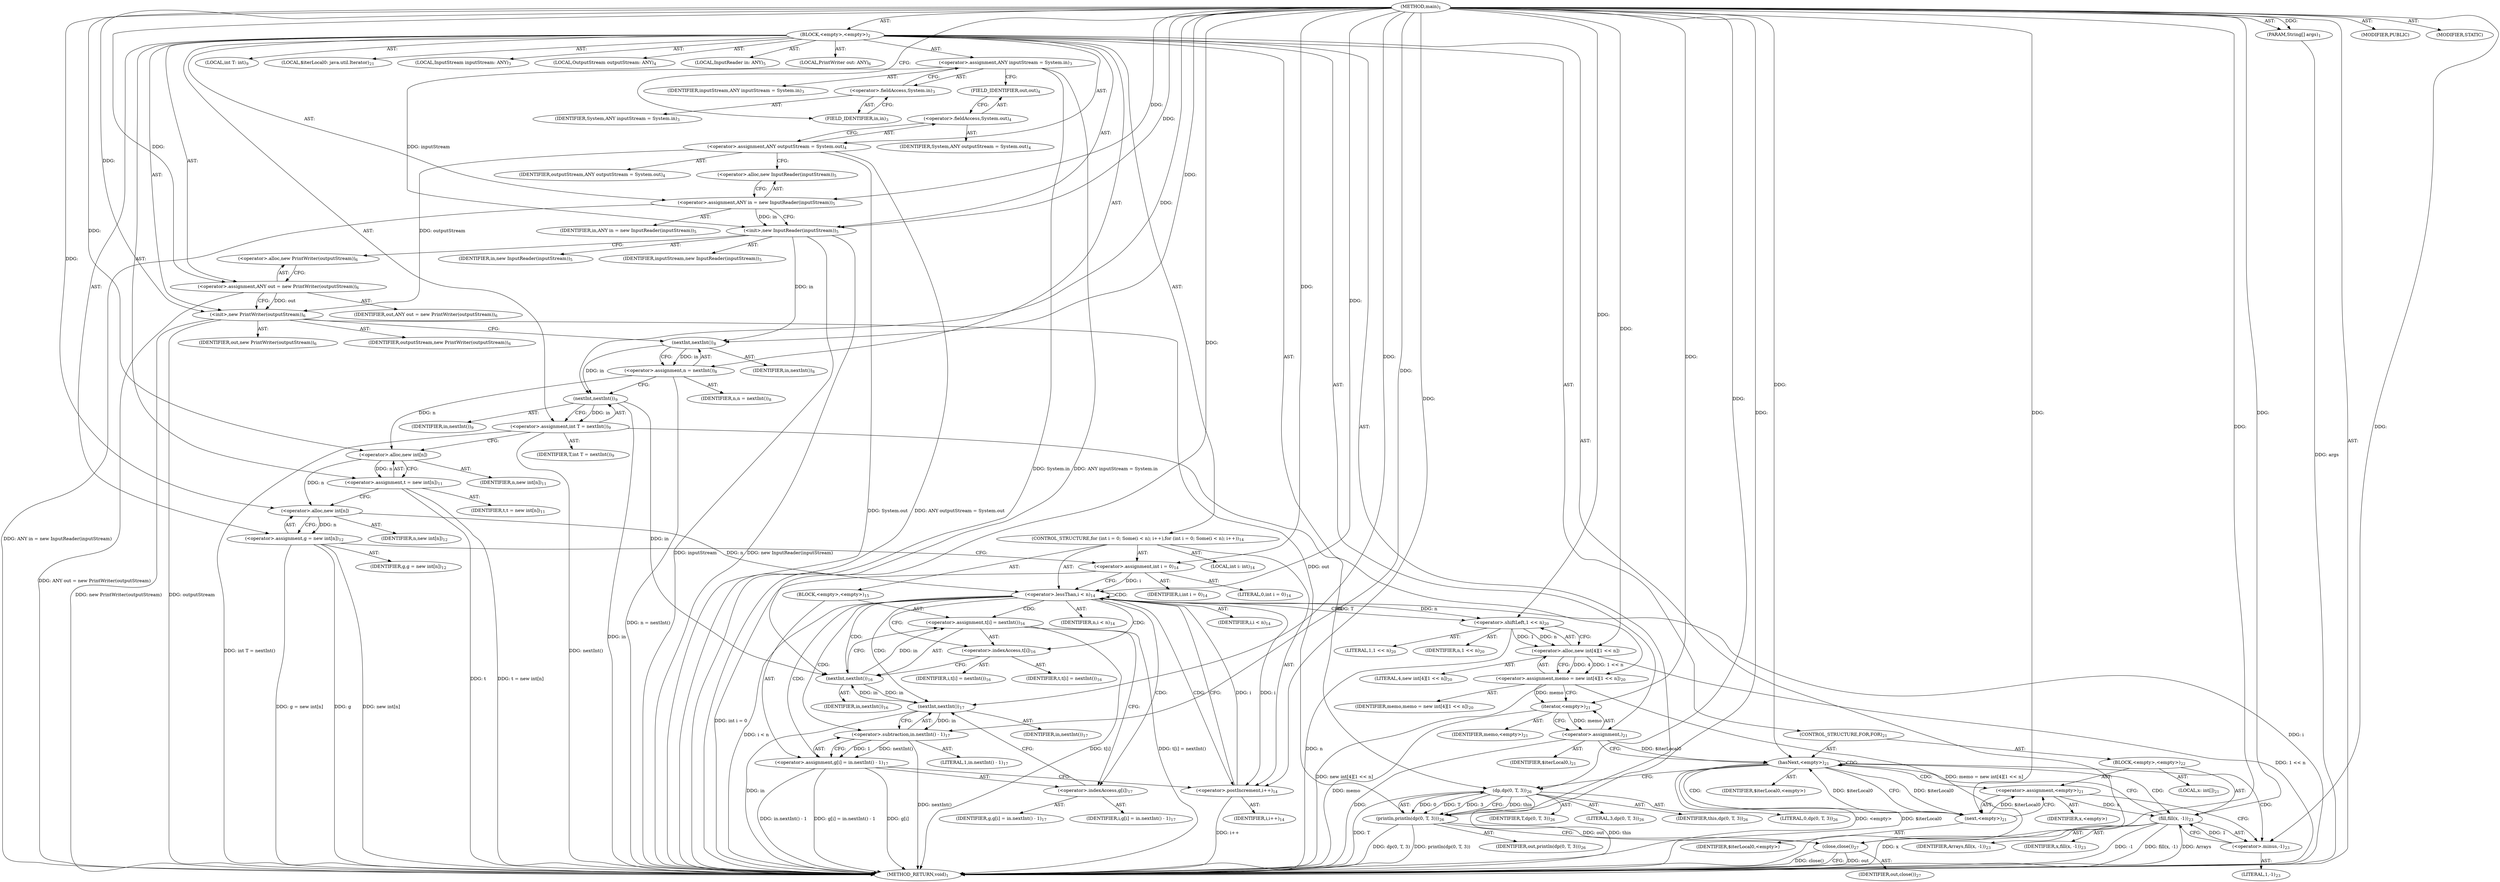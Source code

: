 digraph "main" {  
"21" [label = <(METHOD,main)<SUB>1</SUB>> ]
"22" [label = <(PARAM,String[] args)<SUB>1</SUB>> ]
"23" [label = <(BLOCK,&lt;empty&gt;,&lt;empty&gt;)<SUB>2</SUB>> ]
"24" [label = <(LOCAL,InputStream inputStream: ANY)<SUB>3</SUB>> ]
"25" [label = <(&lt;operator&gt;.assignment,ANY inputStream = System.in)<SUB>3</SUB>> ]
"26" [label = <(IDENTIFIER,inputStream,ANY inputStream = System.in)<SUB>3</SUB>> ]
"27" [label = <(&lt;operator&gt;.fieldAccess,System.in)<SUB>3</SUB>> ]
"28" [label = <(IDENTIFIER,System,ANY inputStream = System.in)<SUB>3</SUB>> ]
"29" [label = <(FIELD_IDENTIFIER,in,in)<SUB>3</SUB>> ]
"30" [label = <(LOCAL,OutputStream outputStream: ANY)<SUB>4</SUB>> ]
"31" [label = <(&lt;operator&gt;.assignment,ANY outputStream = System.out)<SUB>4</SUB>> ]
"32" [label = <(IDENTIFIER,outputStream,ANY outputStream = System.out)<SUB>4</SUB>> ]
"33" [label = <(&lt;operator&gt;.fieldAccess,System.out)<SUB>4</SUB>> ]
"34" [label = <(IDENTIFIER,System,ANY outputStream = System.out)<SUB>4</SUB>> ]
"35" [label = <(FIELD_IDENTIFIER,out,out)<SUB>4</SUB>> ]
"4" [label = <(LOCAL,InputReader in: ANY)<SUB>5</SUB>> ]
"36" [label = <(&lt;operator&gt;.assignment,ANY in = new InputReader(inputStream))<SUB>5</SUB>> ]
"37" [label = <(IDENTIFIER,in,ANY in = new InputReader(inputStream))<SUB>5</SUB>> ]
"38" [label = <(&lt;operator&gt;.alloc,new InputReader(inputStream))<SUB>5</SUB>> ]
"39" [label = <(&lt;init&gt;,new InputReader(inputStream))<SUB>5</SUB>> ]
"3" [label = <(IDENTIFIER,in,new InputReader(inputStream))<SUB>5</SUB>> ]
"40" [label = <(IDENTIFIER,inputStream,new InputReader(inputStream))<SUB>5</SUB>> ]
"6" [label = <(LOCAL,PrintWriter out: ANY)<SUB>6</SUB>> ]
"41" [label = <(&lt;operator&gt;.assignment,ANY out = new PrintWriter(outputStream))<SUB>6</SUB>> ]
"42" [label = <(IDENTIFIER,out,ANY out = new PrintWriter(outputStream))<SUB>6</SUB>> ]
"43" [label = <(&lt;operator&gt;.alloc,new PrintWriter(outputStream))<SUB>6</SUB>> ]
"44" [label = <(&lt;init&gt;,new PrintWriter(outputStream))<SUB>6</SUB>> ]
"5" [label = <(IDENTIFIER,out,new PrintWriter(outputStream))<SUB>6</SUB>> ]
"45" [label = <(IDENTIFIER,outputStream,new PrintWriter(outputStream))<SUB>6</SUB>> ]
"46" [label = <(&lt;operator&gt;.assignment,n = nextInt())<SUB>8</SUB>> ]
"47" [label = <(IDENTIFIER,n,n = nextInt())<SUB>8</SUB>> ]
"48" [label = <(nextInt,nextInt())<SUB>8</SUB>> ]
"49" [label = <(IDENTIFIER,in,nextInt())<SUB>8</SUB>> ]
"50" [label = <(LOCAL,int T: int)<SUB>9</SUB>> ]
"51" [label = <(&lt;operator&gt;.assignment,int T = nextInt())<SUB>9</SUB>> ]
"52" [label = <(IDENTIFIER,T,int T = nextInt())<SUB>9</SUB>> ]
"53" [label = <(nextInt,nextInt())<SUB>9</SUB>> ]
"54" [label = <(IDENTIFIER,in,nextInt())<SUB>9</SUB>> ]
"55" [label = <(&lt;operator&gt;.assignment,t = new int[n])<SUB>11</SUB>> ]
"56" [label = <(IDENTIFIER,t,t = new int[n])<SUB>11</SUB>> ]
"57" [label = <(&lt;operator&gt;.alloc,new int[n])> ]
"58" [label = <(IDENTIFIER,n,new int[n])<SUB>11</SUB>> ]
"59" [label = <(&lt;operator&gt;.assignment,g = new int[n])<SUB>12</SUB>> ]
"60" [label = <(IDENTIFIER,g,g = new int[n])<SUB>12</SUB>> ]
"61" [label = <(&lt;operator&gt;.alloc,new int[n])> ]
"62" [label = <(IDENTIFIER,n,new int[n])<SUB>12</SUB>> ]
"63" [label = <(CONTROL_STRUCTURE,for (int i = 0; Some(i &lt; n); i++),for (int i = 0; Some(i &lt; n); i++))<SUB>14</SUB>> ]
"64" [label = <(LOCAL,int i: int)<SUB>14</SUB>> ]
"65" [label = <(&lt;operator&gt;.assignment,int i = 0)<SUB>14</SUB>> ]
"66" [label = <(IDENTIFIER,i,int i = 0)<SUB>14</SUB>> ]
"67" [label = <(LITERAL,0,int i = 0)<SUB>14</SUB>> ]
"68" [label = <(&lt;operator&gt;.lessThan,i &lt; n)<SUB>14</SUB>> ]
"69" [label = <(IDENTIFIER,i,i &lt; n)<SUB>14</SUB>> ]
"70" [label = <(IDENTIFIER,n,i &lt; n)<SUB>14</SUB>> ]
"71" [label = <(&lt;operator&gt;.postIncrement,i++)<SUB>14</SUB>> ]
"72" [label = <(IDENTIFIER,i,i++)<SUB>14</SUB>> ]
"73" [label = <(BLOCK,&lt;empty&gt;,&lt;empty&gt;)<SUB>15</SUB>> ]
"74" [label = <(&lt;operator&gt;.assignment,t[i] = nextInt())<SUB>16</SUB>> ]
"75" [label = <(&lt;operator&gt;.indexAccess,t[i])<SUB>16</SUB>> ]
"76" [label = <(IDENTIFIER,t,t[i] = nextInt())<SUB>16</SUB>> ]
"77" [label = <(IDENTIFIER,i,t[i] = nextInt())<SUB>16</SUB>> ]
"78" [label = <(nextInt,nextInt())<SUB>16</SUB>> ]
"79" [label = <(IDENTIFIER,in,nextInt())<SUB>16</SUB>> ]
"80" [label = <(&lt;operator&gt;.assignment,g[i] = in.nextInt() - 1)<SUB>17</SUB>> ]
"81" [label = <(&lt;operator&gt;.indexAccess,g[i])<SUB>17</SUB>> ]
"82" [label = <(IDENTIFIER,g,g[i] = in.nextInt() - 1)<SUB>17</SUB>> ]
"83" [label = <(IDENTIFIER,i,g[i] = in.nextInt() - 1)<SUB>17</SUB>> ]
"84" [label = <(&lt;operator&gt;.subtraction,in.nextInt() - 1)<SUB>17</SUB>> ]
"85" [label = <(nextInt,nextInt())<SUB>17</SUB>> ]
"86" [label = <(IDENTIFIER,in,nextInt())<SUB>17</SUB>> ]
"87" [label = <(LITERAL,1,in.nextInt() - 1)<SUB>17</SUB>> ]
"88" [label = <(&lt;operator&gt;.assignment,memo = new int[4][1 &lt;&lt; n])<SUB>20</SUB>> ]
"89" [label = <(IDENTIFIER,memo,memo = new int[4][1 &lt;&lt; n])<SUB>20</SUB>> ]
"90" [label = <(&lt;operator&gt;.alloc,new int[4][1 &lt;&lt; n])> ]
"91" [label = <(LITERAL,4,new int[4][1 &lt;&lt; n])<SUB>20</SUB>> ]
"92" [label = <(&lt;operator&gt;.shiftLeft,1 &lt;&lt; n)<SUB>20</SUB>> ]
"93" [label = <(LITERAL,1,1 &lt;&lt; n)<SUB>20</SUB>> ]
"94" [label = <(IDENTIFIER,n,1 &lt;&lt; n)<SUB>20</SUB>> ]
"95" [label = <(LOCAL,$iterLocal0: java.util.Iterator)<SUB>21</SUB>> ]
"96" [label = <(&lt;operator&gt;.assignment,)<SUB>21</SUB>> ]
"97" [label = <(IDENTIFIER,$iterLocal0,)<SUB>21</SUB>> ]
"98" [label = <(iterator,&lt;empty&gt;)<SUB>21</SUB>> ]
"99" [label = <(IDENTIFIER,memo,&lt;empty&gt;)<SUB>21</SUB>> ]
"100" [label = <(CONTROL_STRUCTURE,FOR,FOR)<SUB>21</SUB>> ]
"101" [label = <(hasNext,&lt;empty&gt;)<SUB>21</SUB>> ]
"102" [label = <(IDENTIFIER,$iterLocal0,&lt;empty&gt;)> ]
"103" [label = <(BLOCK,&lt;empty&gt;,&lt;empty&gt;)<SUB>22</SUB>> ]
"104" [label = <(LOCAL,x: int[])<SUB>21</SUB>> ]
"105" [label = <(&lt;operator&gt;.assignment,&lt;empty&gt;)<SUB>21</SUB>> ]
"106" [label = <(IDENTIFIER,x,&lt;empty&gt;)> ]
"107" [label = <(next,&lt;empty&gt;)<SUB>21</SUB>> ]
"108" [label = <(IDENTIFIER,$iterLocal0,&lt;empty&gt;)> ]
"109" [label = <(fill,fill(x, -1))<SUB>23</SUB>> ]
"110" [label = <(IDENTIFIER,Arrays,fill(x, -1))<SUB>23</SUB>> ]
"111" [label = <(IDENTIFIER,x,fill(x, -1))<SUB>23</SUB>> ]
"112" [label = <(&lt;operator&gt;.minus,-1)<SUB>23</SUB>> ]
"113" [label = <(LITERAL,1,-1)<SUB>23</SUB>> ]
"114" [label = <(println,println(dp(0, T, 3)))<SUB>26</SUB>> ]
"115" [label = <(IDENTIFIER,out,println(dp(0, T, 3)))<SUB>26</SUB>> ]
"116" [label = <(dp,dp(0, T, 3))<SUB>26</SUB>> ]
"117" [label = <(IDENTIFIER,this,dp(0, T, 3))<SUB>26</SUB>> ]
"118" [label = <(LITERAL,0,dp(0, T, 3))<SUB>26</SUB>> ]
"119" [label = <(IDENTIFIER,T,dp(0, T, 3))<SUB>26</SUB>> ]
"120" [label = <(LITERAL,3,dp(0, T, 3))<SUB>26</SUB>> ]
"121" [label = <(close,close())<SUB>27</SUB>> ]
"122" [label = <(IDENTIFIER,out,close())<SUB>27</SUB>> ]
"123" [label = <(MODIFIER,PUBLIC)> ]
"124" [label = <(MODIFIER,STATIC)> ]
"125" [label = <(METHOD_RETURN,void)<SUB>1</SUB>> ]
  "21" -> "22"  [ label = "AST: "] 
  "21" -> "23"  [ label = "AST: "] 
  "21" -> "123"  [ label = "AST: "] 
  "21" -> "124"  [ label = "AST: "] 
  "21" -> "125"  [ label = "AST: "] 
  "23" -> "24"  [ label = "AST: "] 
  "23" -> "25"  [ label = "AST: "] 
  "23" -> "30"  [ label = "AST: "] 
  "23" -> "31"  [ label = "AST: "] 
  "23" -> "4"  [ label = "AST: "] 
  "23" -> "36"  [ label = "AST: "] 
  "23" -> "39"  [ label = "AST: "] 
  "23" -> "6"  [ label = "AST: "] 
  "23" -> "41"  [ label = "AST: "] 
  "23" -> "44"  [ label = "AST: "] 
  "23" -> "46"  [ label = "AST: "] 
  "23" -> "50"  [ label = "AST: "] 
  "23" -> "51"  [ label = "AST: "] 
  "23" -> "55"  [ label = "AST: "] 
  "23" -> "59"  [ label = "AST: "] 
  "23" -> "63"  [ label = "AST: "] 
  "23" -> "88"  [ label = "AST: "] 
  "23" -> "95"  [ label = "AST: "] 
  "23" -> "96"  [ label = "AST: "] 
  "23" -> "100"  [ label = "AST: "] 
  "23" -> "114"  [ label = "AST: "] 
  "23" -> "121"  [ label = "AST: "] 
  "25" -> "26"  [ label = "AST: "] 
  "25" -> "27"  [ label = "AST: "] 
  "27" -> "28"  [ label = "AST: "] 
  "27" -> "29"  [ label = "AST: "] 
  "31" -> "32"  [ label = "AST: "] 
  "31" -> "33"  [ label = "AST: "] 
  "33" -> "34"  [ label = "AST: "] 
  "33" -> "35"  [ label = "AST: "] 
  "36" -> "37"  [ label = "AST: "] 
  "36" -> "38"  [ label = "AST: "] 
  "39" -> "3"  [ label = "AST: "] 
  "39" -> "40"  [ label = "AST: "] 
  "41" -> "42"  [ label = "AST: "] 
  "41" -> "43"  [ label = "AST: "] 
  "44" -> "5"  [ label = "AST: "] 
  "44" -> "45"  [ label = "AST: "] 
  "46" -> "47"  [ label = "AST: "] 
  "46" -> "48"  [ label = "AST: "] 
  "48" -> "49"  [ label = "AST: "] 
  "51" -> "52"  [ label = "AST: "] 
  "51" -> "53"  [ label = "AST: "] 
  "53" -> "54"  [ label = "AST: "] 
  "55" -> "56"  [ label = "AST: "] 
  "55" -> "57"  [ label = "AST: "] 
  "57" -> "58"  [ label = "AST: "] 
  "59" -> "60"  [ label = "AST: "] 
  "59" -> "61"  [ label = "AST: "] 
  "61" -> "62"  [ label = "AST: "] 
  "63" -> "64"  [ label = "AST: "] 
  "63" -> "65"  [ label = "AST: "] 
  "63" -> "68"  [ label = "AST: "] 
  "63" -> "71"  [ label = "AST: "] 
  "63" -> "73"  [ label = "AST: "] 
  "65" -> "66"  [ label = "AST: "] 
  "65" -> "67"  [ label = "AST: "] 
  "68" -> "69"  [ label = "AST: "] 
  "68" -> "70"  [ label = "AST: "] 
  "71" -> "72"  [ label = "AST: "] 
  "73" -> "74"  [ label = "AST: "] 
  "73" -> "80"  [ label = "AST: "] 
  "74" -> "75"  [ label = "AST: "] 
  "74" -> "78"  [ label = "AST: "] 
  "75" -> "76"  [ label = "AST: "] 
  "75" -> "77"  [ label = "AST: "] 
  "78" -> "79"  [ label = "AST: "] 
  "80" -> "81"  [ label = "AST: "] 
  "80" -> "84"  [ label = "AST: "] 
  "81" -> "82"  [ label = "AST: "] 
  "81" -> "83"  [ label = "AST: "] 
  "84" -> "85"  [ label = "AST: "] 
  "84" -> "87"  [ label = "AST: "] 
  "85" -> "86"  [ label = "AST: "] 
  "88" -> "89"  [ label = "AST: "] 
  "88" -> "90"  [ label = "AST: "] 
  "90" -> "91"  [ label = "AST: "] 
  "90" -> "92"  [ label = "AST: "] 
  "92" -> "93"  [ label = "AST: "] 
  "92" -> "94"  [ label = "AST: "] 
  "96" -> "97"  [ label = "AST: "] 
  "96" -> "98"  [ label = "AST: "] 
  "98" -> "99"  [ label = "AST: "] 
  "100" -> "101"  [ label = "AST: "] 
  "100" -> "103"  [ label = "AST: "] 
  "101" -> "102"  [ label = "AST: "] 
  "103" -> "104"  [ label = "AST: "] 
  "103" -> "105"  [ label = "AST: "] 
  "103" -> "109"  [ label = "AST: "] 
  "105" -> "106"  [ label = "AST: "] 
  "105" -> "107"  [ label = "AST: "] 
  "107" -> "108"  [ label = "AST: "] 
  "109" -> "110"  [ label = "AST: "] 
  "109" -> "111"  [ label = "AST: "] 
  "109" -> "112"  [ label = "AST: "] 
  "112" -> "113"  [ label = "AST: "] 
  "114" -> "115"  [ label = "AST: "] 
  "114" -> "116"  [ label = "AST: "] 
  "116" -> "117"  [ label = "AST: "] 
  "116" -> "118"  [ label = "AST: "] 
  "116" -> "119"  [ label = "AST: "] 
  "116" -> "120"  [ label = "AST: "] 
  "121" -> "122"  [ label = "AST: "] 
  "25" -> "35"  [ label = "CFG: "] 
  "31" -> "38"  [ label = "CFG: "] 
  "36" -> "39"  [ label = "CFG: "] 
  "39" -> "43"  [ label = "CFG: "] 
  "41" -> "44"  [ label = "CFG: "] 
  "44" -> "48"  [ label = "CFG: "] 
  "46" -> "53"  [ label = "CFG: "] 
  "51" -> "57"  [ label = "CFG: "] 
  "55" -> "61"  [ label = "CFG: "] 
  "59" -> "65"  [ label = "CFG: "] 
  "88" -> "98"  [ label = "CFG: "] 
  "96" -> "101"  [ label = "CFG: "] 
  "114" -> "121"  [ label = "CFG: "] 
  "121" -> "125"  [ label = "CFG: "] 
  "27" -> "25"  [ label = "CFG: "] 
  "33" -> "31"  [ label = "CFG: "] 
  "38" -> "36"  [ label = "CFG: "] 
  "43" -> "41"  [ label = "CFG: "] 
  "48" -> "46"  [ label = "CFG: "] 
  "53" -> "51"  [ label = "CFG: "] 
  "57" -> "55"  [ label = "CFG: "] 
  "61" -> "59"  [ label = "CFG: "] 
  "65" -> "68"  [ label = "CFG: "] 
  "68" -> "75"  [ label = "CFG: "] 
  "68" -> "92"  [ label = "CFG: "] 
  "71" -> "68"  [ label = "CFG: "] 
  "90" -> "88"  [ label = "CFG: "] 
  "98" -> "96"  [ label = "CFG: "] 
  "101" -> "107"  [ label = "CFG: "] 
  "101" -> "116"  [ label = "CFG: "] 
  "116" -> "114"  [ label = "CFG: "] 
  "29" -> "27"  [ label = "CFG: "] 
  "35" -> "33"  [ label = "CFG: "] 
  "74" -> "81"  [ label = "CFG: "] 
  "80" -> "71"  [ label = "CFG: "] 
  "92" -> "90"  [ label = "CFG: "] 
  "105" -> "112"  [ label = "CFG: "] 
  "109" -> "101"  [ label = "CFG: "] 
  "75" -> "78"  [ label = "CFG: "] 
  "78" -> "74"  [ label = "CFG: "] 
  "81" -> "85"  [ label = "CFG: "] 
  "84" -> "80"  [ label = "CFG: "] 
  "107" -> "105"  [ label = "CFG: "] 
  "112" -> "109"  [ label = "CFG: "] 
  "85" -> "84"  [ label = "CFG: "] 
  "21" -> "29"  [ label = "CFG: "] 
  "22" -> "125"  [ label = "DDG: args"] 
  "25" -> "125"  [ label = "DDG: System.in"] 
  "25" -> "125"  [ label = "DDG: ANY inputStream = System.in"] 
  "31" -> "125"  [ label = "DDG: System.out"] 
  "31" -> "125"  [ label = "DDG: ANY outputStream = System.out"] 
  "36" -> "125"  [ label = "DDG: ANY in = new InputReader(inputStream)"] 
  "39" -> "125"  [ label = "DDG: inputStream"] 
  "39" -> "125"  [ label = "DDG: new InputReader(inputStream)"] 
  "41" -> "125"  [ label = "DDG: ANY out = new PrintWriter(outputStream)"] 
  "44" -> "125"  [ label = "DDG: outputStream"] 
  "44" -> "125"  [ label = "DDG: new PrintWriter(outputStream)"] 
  "46" -> "125"  [ label = "DDG: n = nextInt()"] 
  "53" -> "125"  [ label = "DDG: in"] 
  "51" -> "125"  [ label = "DDG: nextInt()"] 
  "51" -> "125"  [ label = "DDG: int T = nextInt()"] 
  "55" -> "125"  [ label = "DDG: t"] 
  "55" -> "125"  [ label = "DDG: t = new int[n]"] 
  "59" -> "125"  [ label = "DDG: g"] 
  "59" -> "125"  [ label = "DDG: new int[n]"] 
  "59" -> "125"  [ label = "DDG: g = new int[n]"] 
  "65" -> "125"  [ label = "DDG: int i = 0"] 
  "68" -> "125"  [ label = "DDG: i"] 
  "68" -> "125"  [ label = "DDG: i &lt; n"] 
  "92" -> "125"  [ label = "DDG: n"] 
  "90" -> "125"  [ label = "DDG: 1 &lt;&lt; n"] 
  "88" -> "125"  [ label = "DDG: new int[4][1 &lt;&lt; n]"] 
  "88" -> "125"  [ label = "DDG: memo = new int[4][1 &lt;&lt; n]"] 
  "98" -> "125"  [ label = "DDG: memo"] 
  "96" -> "125"  [ label = "DDG: "] 
  "101" -> "125"  [ label = "DDG: $iterLocal0"] 
  "101" -> "125"  [ label = "DDG: &lt;empty&gt;"] 
  "116" -> "125"  [ label = "DDG: T"] 
  "114" -> "125"  [ label = "DDG: dp(0, T, 3)"] 
  "114" -> "125"  [ label = "DDG: println(dp(0, T, 3))"] 
  "121" -> "125"  [ label = "DDG: out"] 
  "121" -> "125"  [ label = "DDG: close()"] 
  "109" -> "125"  [ label = "DDG: x"] 
  "109" -> "125"  [ label = "DDG: -1"] 
  "109" -> "125"  [ label = "DDG: fill(x, -1)"] 
  "74" -> "125"  [ label = "DDG: t[i]"] 
  "74" -> "125"  [ label = "DDG: t[i] = nextInt()"] 
  "80" -> "125"  [ label = "DDG: g[i]"] 
  "85" -> "125"  [ label = "DDG: in"] 
  "84" -> "125"  [ label = "DDG: nextInt()"] 
  "80" -> "125"  [ label = "DDG: in.nextInt() - 1"] 
  "80" -> "125"  [ label = "DDG: g[i] = in.nextInt() - 1"] 
  "71" -> "125"  [ label = "DDG: i++"] 
  "109" -> "125"  [ label = "DDG: Arrays"] 
  "116" -> "125"  [ label = "DDG: this"] 
  "21" -> "22"  [ label = "DDG: "] 
  "21" -> "36"  [ label = "DDG: "] 
  "21" -> "41"  [ label = "DDG: "] 
  "48" -> "46"  [ label = "DDG: in"] 
  "53" -> "51"  [ label = "DDG: in"] 
  "57" -> "55"  [ label = "DDG: n"] 
  "61" -> "59"  [ label = "DDG: n"] 
  "90" -> "88"  [ label = "DDG: 4"] 
  "90" -> "88"  [ label = "DDG: 1 &lt;&lt; n"] 
  "98" -> "96"  [ label = "DDG: memo"] 
  "36" -> "39"  [ label = "DDG: in"] 
  "21" -> "39"  [ label = "DDG: "] 
  "25" -> "39"  [ label = "DDG: inputStream"] 
  "41" -> "44"  [ label = "DDG: out"] 
  "21" -> "44"  [ label = "DDG: "] 
  "31" -> "44"  [ label = "DDG: outputStream"] 
  "21" -> "65"  [ label = "DDG: "] 
  "44" -> "114"  [ label = "DDG: out"] 
  "21" -> "114"  [ label = "DDG: "] 
  "116" -> "114"  [ label = "DDG: this"] 
  "116" -> "114"  [ label = "DDG: 0"] 
  "116" -> "114"  [ label = "DDG: T"] 
  "116" -> "114"  [ label = "DDG: 3"] 
  "114" -> "121"  [ label = "DDG: out"] 
  "21" -> "121"  [ label = "DDG: "] 
  "39" -> "48"  [ label = "DDG: in"] 
  "21" -> "48"  [ label = "DDG: "] 
  "48" -> "53"  [ label = "DDG: in"] 
  "21" -> "53"  [ label = "DDG: "] 
  "46" -> "57"  [ label = "DDG: n"] 
  "21" -> "57"  [ label = "DDG: "] 
  "57" -> "61"  [ label = "DDG: n"] 
  "21" -> "61"  [ label = "DDG: "] 
  "65" -> "68"  [ label = "DDG: i"] 
  "71" -> "68"  [ label = "DDG: i"] 
  "21" -> "68"  [ label = "DDG: "] 
  "61" -> "68"  [ label = "DDG: n"] 
  "68" -> "71"  [ label = "DDG: i"] 
  "21" -> "71"  [ label = "DDG: "] 
  "78" -> "74"  [ label = "DDG: in"] 
  "84" -> "80"  [ label = "DDG: nextInt()"] 
  "84" -> "80"  [ label = "DDG: 1"] 
  "21" -> "90"  [ label = "DDG: "] 
  "92" -> "90"  [ label = "DDG: 1"] 
  "92" -> "90"  [ label = "DDG: n"] 
  "88" -> "98"  [ label = "DDG: memo"] 
  "21" -> "98"  [ label = "DDG: "] 
  "96" -> "101"  [ label = "DDG: $iterLocal0"] 
  "107" -> "101"  [ label = "DDG: $iterLocal0"] 
  "21" -> "101"  [ label = "DDG: "] 
  "107" -> "105"  [ label = "DDG: $iterLocal0"] 
  "21" -> "116"  [ label = "DDG: "] 
  "51" -> "116"  [ label = "DDG: T"] 
  "21" -> "92"  [ label = "DDG: "] 
  "68" -> "92"  [ label = "DDG: n"] 
  "21" -> "109"  [ label = "DDG: "] 
  "105" -> "109"  [ label = "DDG: x"] 
  "112" -> "109"  [ label = "DDG: 1"] 
  "53" -> "78"  [ label = "DDG: in"] 
  "85" -> "78"  [ label = "DDG: in"] 
  "21" -> "78"  [ label = "DDG: "] 
  "85" -> "84"  [ label = "DDG: in"] 
  "21" -> "84"  [ label = "DDG: "] 
  "101" -> "107"  [ label = "DDG: $iterLocal0"] 
  "21" -> "107"  [ label = "DDG: "] 
  "21" -> "112"  [ label = "DDG: "] 
  "78" -> "85"  [ label = "DDG: in"] 
  "21" -> "85"  [ label = "DDG: "] 
  "68" -> "80"  [ label = "CDG: "] 
  "68" -> "68"  [ label = "CDG: "] 
  "68" -> "71"  [ label = "CDG: "] 
  "68" -> "75"  [ label = "CDG: "] 
  "68" -> "81"  [ label = "CDG: "] 
  "68" -> "84"  [ label = "CDG: "] 
  "68" -> "85"  [ label = "CDG: "] 
  "68" -> "74"  [ label = "CDG: "] 
  "68" -> "78"  [ label = "CDG: "] 
  "101" -> "107"  [ label = "CDG: "] 
  "101" -> "105"  [ label = "CDG: "] 
  "101" -> "112"  [ label = "CDG: "] 
  "101" -> "101"  [ label = "CDG: "] 
  "101" -> "109"  [ label = "CDG: "] 
}
